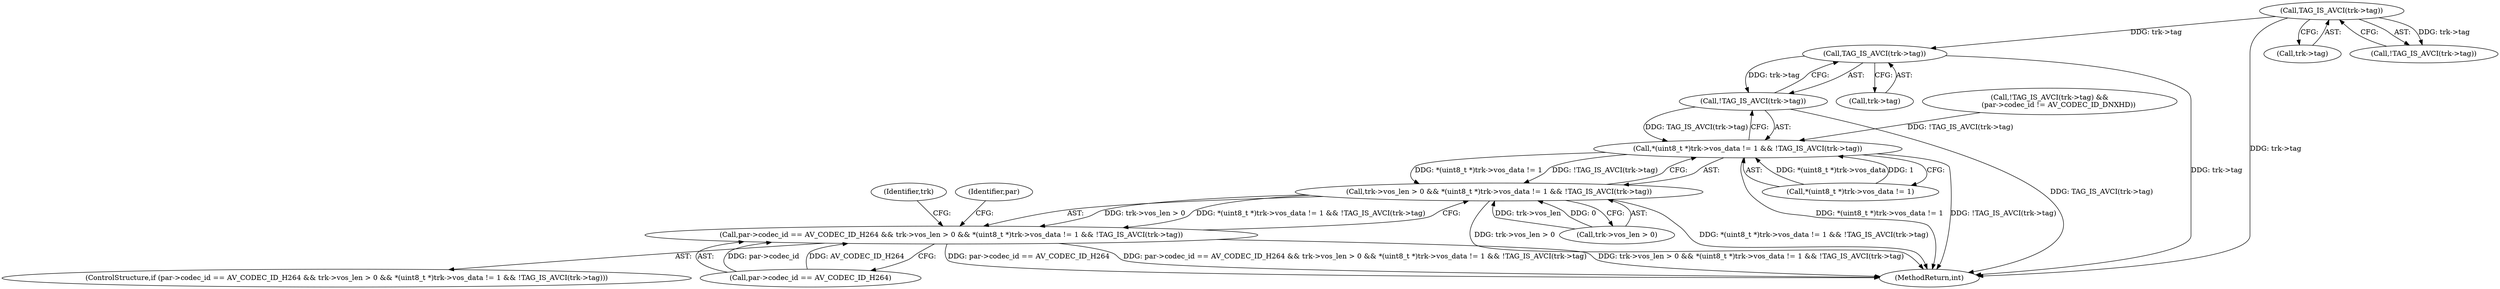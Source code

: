 digraph "0_FFmpeg_3a2d21bc5f97aa0161db3ae731fc2732be6108b8@pointer" {
"1000503" [label="(Call,TAG_IS_AVCI(trk->tag))"];
"1000389" [label="(Call,TAG_IS_AVCI(trk->tag))"];
"1000502" [label="(Call,!TAG_IS_AVCI(trk->tag))"];
"1000493" [label="(Call,*(uint8_t *)trk->vos_data != 1 && !TAG_IS_AVCI(trk->tag))"];
"1000487" [label="(Call,trk->vos_len > 0 && *(uint8_t *)trk->vos_data != 1 && !TAG_IS_AVCI(trk->tag))"];
"1000481" [label="(Call,par->codec_id == AV_CODEC_ID_H264 && trk->vos_len > 0 && *(uint8_t *)trk->vos_data != 1 && !TAG_IS_AVCI(trk->tag))"];
"1000387" [label="(Call,!TAG_IS_AVCI(trk->tag) &&\n        (par->codec_id != AV_CODEC_ID_DNXHD))"];
"1000480" [label="(ControlStructure,if (par->codec_id == AV_CODEC_ID_H264 && trk->vos_len > 0 && *(uint8_t *)trk->vos_data != 1 && !TAG_IS_AVCI(trk->tag)))"];
"1000494" [label="(Call,*(uint8_t *)trk->vos_data != 1)"];
"1000390" [label="(Call,trk->tag)"];
"1000482" [label="(Call,par->codec_id == AV_CODEC_ID_H264)"];
"1000487" [label="(Call,trk->vos_len > 0 && *(uint8_t *)trk->vos_data != 1 && !TAG_IS_AVCI(trk->tag))"];
"1000388" [label="(Call,!TAG_IS_AVCI(trk->tag))"];
"1000503" [label="(Call,TAG_IS_AVCI(trk->tag))"];
"1000488" [label="(Call,trk->vos_len > 0)"];
"1000389" [label="(Call,TAG_IS_AVCI(trk->tag))"];
"1000582" [label="(Identifier,par)"];
"1000512" [label="(Identifier,trk)"];
"1000502" [label="(Call,!TAG_IS_AVCI(trk->tag))"];
"1000504" [label="(Call,trk->tag)"];
"1000493" [label="(Call,*(uint8_t *)trk->vos_data != 1 && !TAG_IS_AVCI(trk->tag))"];
"1000481" [label="(Call,par->codec_id == AV_CODEC_ID_H264 && trk->vos_len > 0 && *(uint8_t *)trk->vos_data != 1 && !TAG_IS_AVCI(trk->tag))"];
"1001466" [label="(MethodReturn,int)"];
"1000503" -> "1000502"  [label="AST: "];
"1000503" -> "1000504"  [label="CFG: "];
"1000504" -> "1000503"  [label="AST: "];
"1000502" -> "1000503"  [label="CFG: "];
"1000503" -> "1001466"  [label="DDG: trk->tag"];
"1000503" -> "1000502"  [label="DDG: trk->tag"];
"1000389" -> "1000503"  [label="DDG: trk->tag"];
"1000389" -> "1000388"  [label="AST: "];
"1000389" -> "1000390"  [label="CFG: "];
"1000390" -> "1000389"  [label="AST: "];
"1000388" -> "1000389"  [label="CFG: "];
"1000389" -> "1001466"  [label="DDG: trk->tag"];
"1000389" -> "1000388"  [label="DDG: trk->tag"];
"1000502" -> "1000493"  [label="AST: "];
"1000493" -> "1000502"  [label="CFG: "];
"1000502" -> "1001466"  [label="DDG: TAG_IS_AVCI(trk->tag)"];
"1000502" -> "1000493"  [label="DDG: TAG_IS_AVCI(trk->tag)"];
"1000493" -> "1000487"  [label="AST: "];
"1000493" -> "1000494"  [label="CFG: "];
"1000494" -> "1000493"  [label="AST: "];
"1000487" -> "1000493"  [label="CFG: "];
"1000493" -> "1001466"  [label="DDG: *(uint8_t *)trk->vos_data != 1"];
"1000493" -> "1001466"  [label="DDG: !TAG_IS_AVCI(trk->tag)"];
"1000493" -> "1000487"  [label="DDG: *(uint8_t *)trk->vos_data != 1"];
"1000493" -> "1000487"  [label="DDG: !TAG_IS_AVCI(trk->tag)"];
"1000494" -> "1000493"  [label="DDG: *(uint8_t *)trk->vos_data"];
"1000494" -> "1000493"  [label="DDG: 1"];
"1000387" -> "1000493"  [label="DDG: !TAG_IS_AVCI(trk->tag)"];
"1000487" -> "1000481"  [label="AST: "];
"1000487" -> "1000488"  [label="CFG: "];
"1000488" -> "1000487"  [label="AST: "];
"1000481" -> "1000487"  [label="CFG: "];
"1000487" -> "1001466"  [label="DDG: trk->vos_len > 0"];
"1000487" -> "1001466"  [label="DDG: *(uint8_t *)trk->vos_data != 1 && !TAG_IS_AVCI(trk->tag)"];
"1000487" -> "1000481"  [label="DDG: trk->vos_len > 0"];
"1000487" -> "1000481"  [label="DDG: *(uint8_t *)trk->vos_data != 1 && !TAG_IS_AVCI(trk->tag)"];
"1000488" -> "1000487"  [label="DDG: trk->vos_len"];
"1000488" -> "1000487"  [label="DDG: 0"];
"1000481" -> "1000480"  [label="AST: "];
"1000481" -> "1000482"  [label="CFG: "];
"1000482" -> "1000481"  [label="AST: "];
"1000512" -> "1000481"  [label="CFG: "];
"1000582" -> "1000481"  [label="CFG: "];
"1000481" -> "1001466"  [label="DDG: par->codec_id == AV_CODEC_ID_H264 && trk->vos_len > 0 && *(uint8_t *)trk->vos_data != 1 && !TAG_IS_AVCI(trk->tag)"];
"1000481" -> "1001466"  [label="DDG: trk->vos_len > 0 && *(uint8_t *)trk->vos_data != 1 && !TAG_IS_AVCI(trk->tag)"];
"1000481" -> "1001466"  [label="DDG: par->codec_id == AV_CODEC_ID_H264"];
"1000482" -> "1000481"  [label="DDG: par->codec_id"];
"1000482" -> "1000481"  [label="DDG: AV_CODEC_ID_H264"];
}

